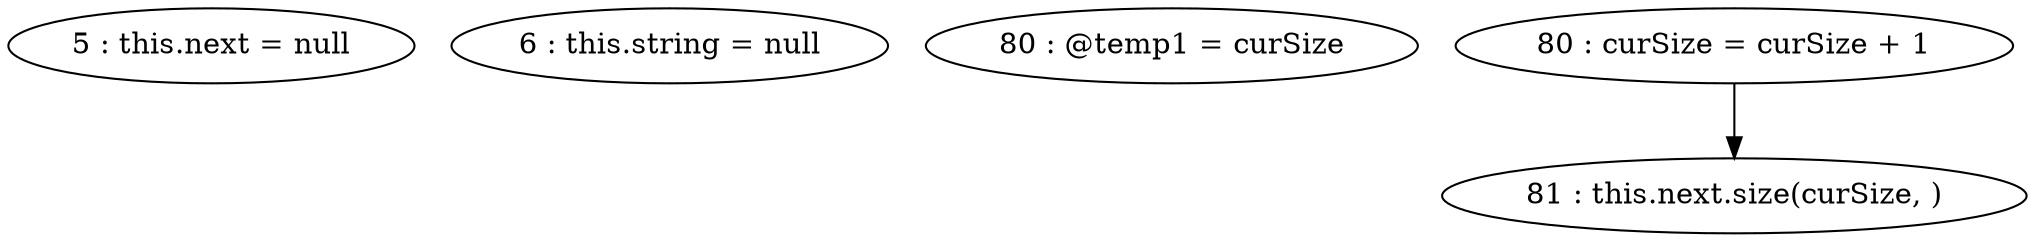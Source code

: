 digraph G {
"5 : this.next = null"
"6 : this.string = null"
"80 : @temp1 = curSize"
"80 : curSize = curSize + 1"
"80 : curSize = curSize + 1" -> "81 : this.next.size(curSize, )"
"81 : this.next.size(curSize, )"
}